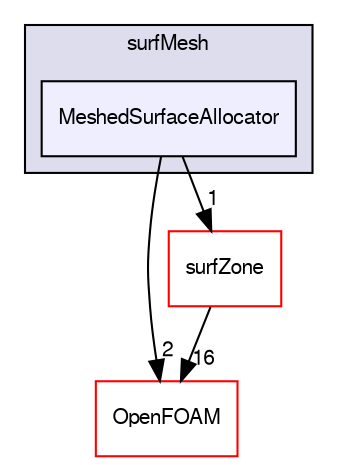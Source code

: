 digraph "src/surfMesh/MeshedSurfaceAllocator" {
  bgcolor=transparent;
  compound=true
  node [ fontsize="10", fontname="FreeSans"];
  edge [ labelfontsize="10", labelfontname="FreeSans"];
  subgraph clusterdir_0a88fe22feb23ce5f078a04a1df67721 {
    graph [ bgcolor="#ddddee", pencolor="black", label="surfMesh" fontname="FreeSans", fontsize="10", URL="dir_0a88fe22feb23ce5f078a04a1df67721.html"]
  dir_78e15111d922aa841d464640a2e03fb6 [shape=box, label="MeshedSurfaceAllocator", style="filled", fillcolor="#eeeeff", pencolor="black", URL="dir_78e15111d922aa841d464640a2e03fb6.html"];
  }
  dir_c5473ff19b20e6ec4dfe5c310b3778a8 [shape=box label="OpenFOAM" color="red" URL="dir_c5473ff19b20e6ec4dfe5c310b3778a8.html"];
  dir_367e2591196b309d6036c64a18218666 [shape=box label="surfZone" color="red" URL="dir_367e2591196b309d6036c64a18218666.html"];
  dir_78e15111d922aa841d464640a2e03fb6->dir_c5473ff19b20e6ec4dfe5c310b3778a8 [headlabel="2", labeldistance=1.5 headhref="dir_002522_001732.html"];
  dir_78e15111d922aa841d464640a2e03fb6->dir_367e2591196b309d6036c64a18218666 [headlabel="1", labeldistance=1.5 headhref="dir_002522_002548.html"];
  dir_367e2591196b309d6036c64a18218666->dir_c5473ff19b20e6ec4dfe5c310b3778a8 [headlabel="16", labeldistance=1.5 headhref="dir_002548_001732.html"];
}
